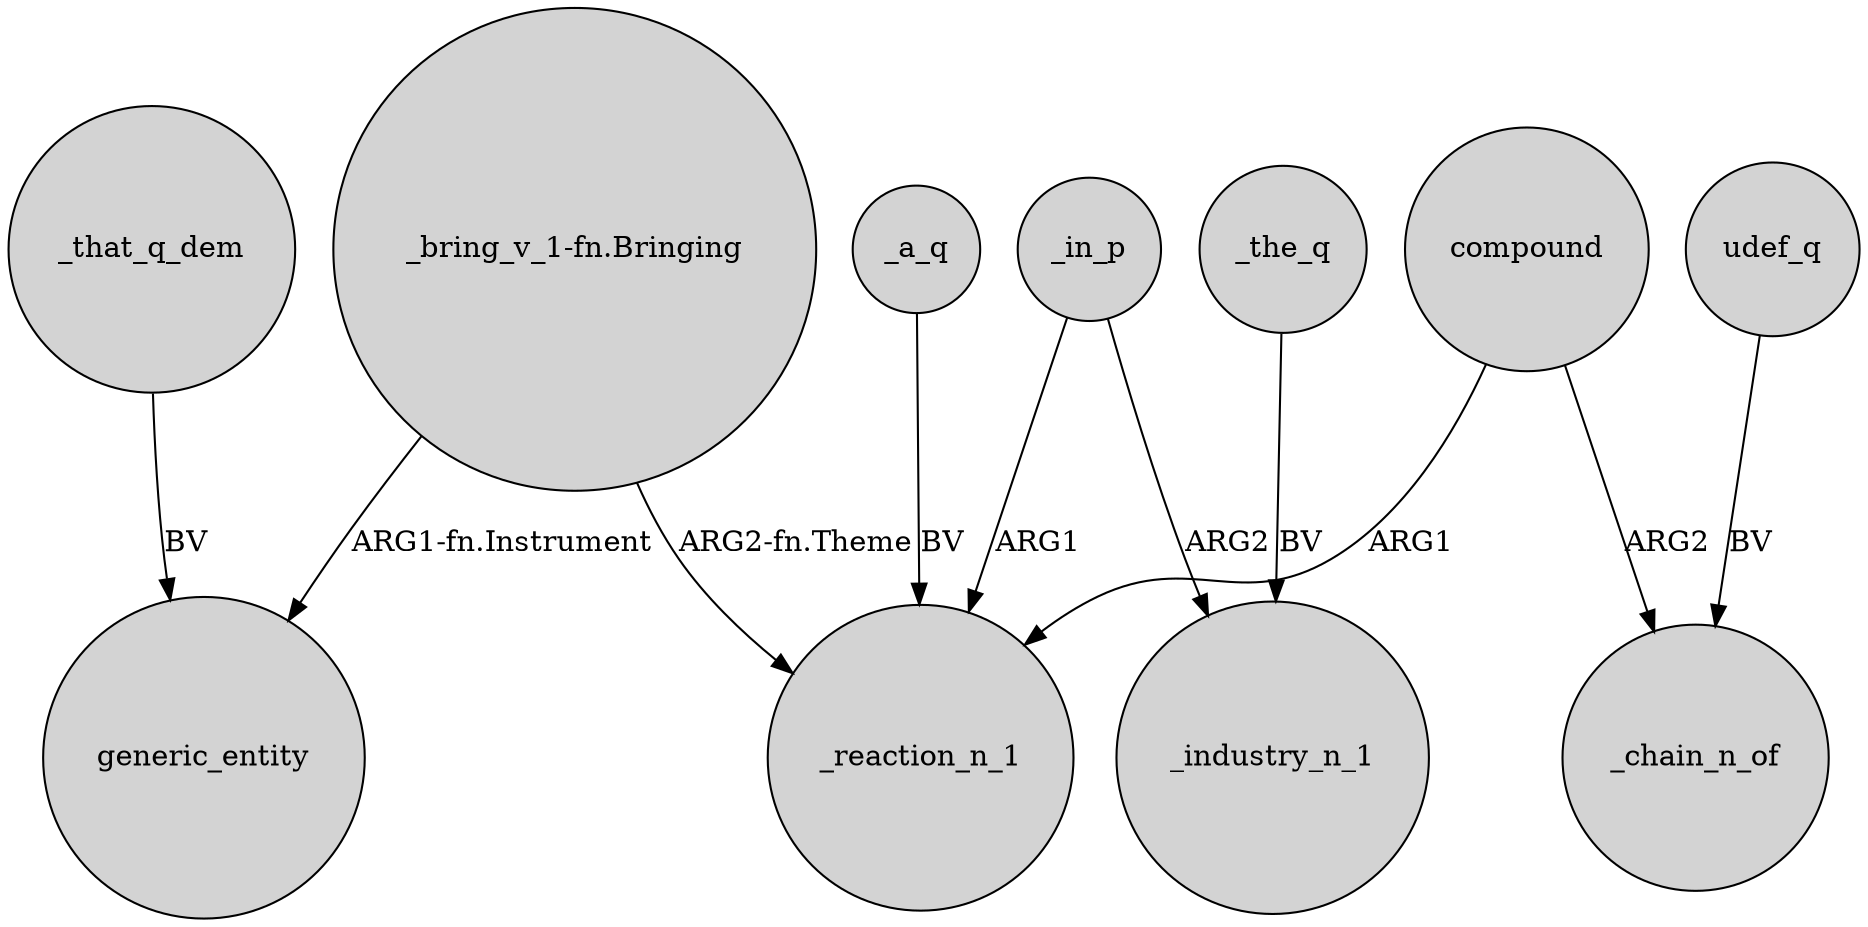 digraph {
	node [shape=circle style=filled]
	"_bring_v_1-fn.Bringing" -> generic_entity [label="ARG1-fn.Instrument"]
	_in_p -> _reaction_n_1 [label=ARG1]
	"_bring_v_1-fn.Bringing" -> _reaction_n_1 [label="ARG2-fn.Theme"]
	_in_p -> _industry_n_1 [label=ARG2]
	_a_q -> _reaction_n_1 [label=BV]
	_the_q -> _industry_n_1 [label=BV]
	_that_q_dem -> generic_entity [label=BV]
	udef_q -> _chain_n_of [label=BV]
	compound -> _reaction_n_1 [label=ARG1]
	compound -> _chain_n_of [label=ARG2]
}
